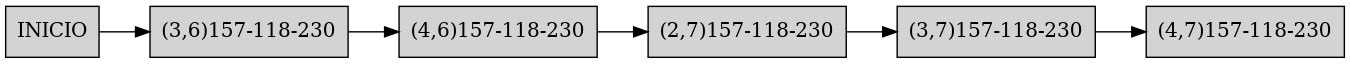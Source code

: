 digraph GraficaLinealFila { 
rankdir=LR 
size="9,9" 
node[shape=record,style=filled] 
"INICIO" [label ="{INICIO}" ] 
"157-118-23036"[label ="{(3,6)157-118-230}" ] 
"157-118-23046"[label ="{(4,6)157-118-230}" ] 
"157-118-23027"[label ="{(2,7)157-118-230}" ] 
"157-118-23037"[label ="{(3,7)157-118-230}" ] 
"157-118-23047"[label ="{(4,7)157-118-230}" ] 
"157-118-23036" -> "157-118-23046" -> "157-118-23027" -> "157-118-23037" -> "157-118-23047" 
"INICIO" ->"157-118-23036" 
}